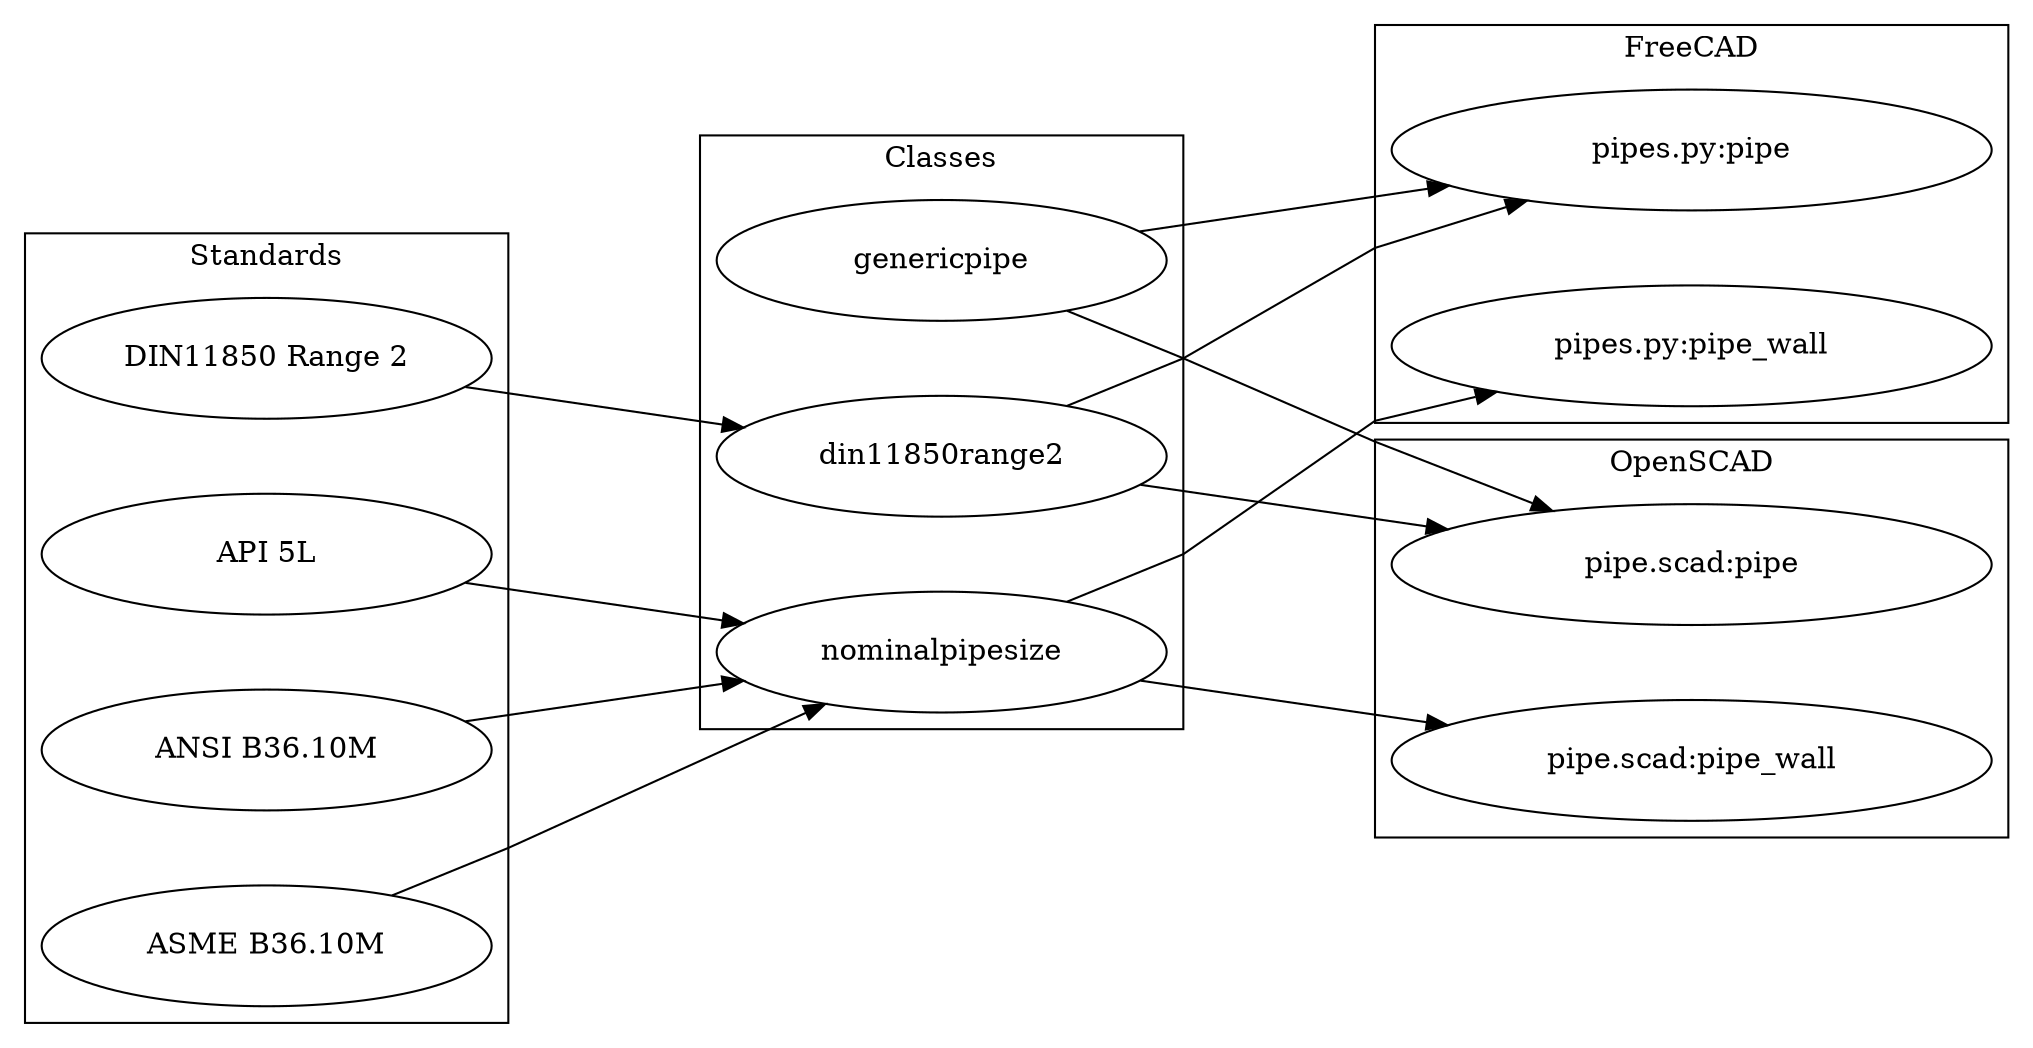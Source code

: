 digraph G {
rankdir=LR; nodesep=0.5; ranksep=1.5;splines=polyline;
subgraph cluster_cl {
label="Classes";
"genericpipe" [width=3, height=0.8, fixedsize=true];
"din11850range2" [width=3, height=0.8, fixedsize=true];
"nominalpipesize" [width=3, height=0.8, fixedsize=true];
}
subgraph cluster_std {
label="Standards";
"DIN11850 Range 2" [width=3, height=0.8, fixedsize=true];
"ANSI B36.10M" [width=3, height=0.8, fixedsize=true];
"ASME B36.10M" [width=3, height=0.8, fixedsize=true];
"API 5L" [width=3, height=0.8, fixedsize=true];
}
subgraph cluster_fcd {
label="FreeCAD";
"pipes.py:pipe" [width=4, height=0.8, fixedsize=true];
"pipes.py:pipe" [width=4, height=0.8, fixedsize=true];
"pipes.py:pipe_wall" [width=4, height=0.8, fixedsize=true];
}
subgraph cluster_ocd {
label="OpenSCAD";
"pipe.scad:pipe" [width=4, height=0.8, fixedsize=true];
"pipe.scad:pipe" [width=4, height=0.8, fixedsize=true];
"pipe.scad:pipe_wall" [width=4, height=0.8, fixedsize=true];
}
"genericpipe" -> "pipes.py:pipe";
"genericpipe" -> "pipe.scad:pipe";
"din11850range2" -> "pipes.py:pipe";
"din11850range2" -> "pipe.scad:pipe";
"DIN11850 Range 2" -> "din11850range2";
"nominalpipesize" -> "pipes.py:pipe_wall";
"nominalpipesize" -> "pipe.scad:pipe_wall";
"ANSI B36.10M" -> "nominalpipesize";
"ASME B36.10M" -> "nominalpipesize";
"API 5L" -> "nominalpipesize";
}